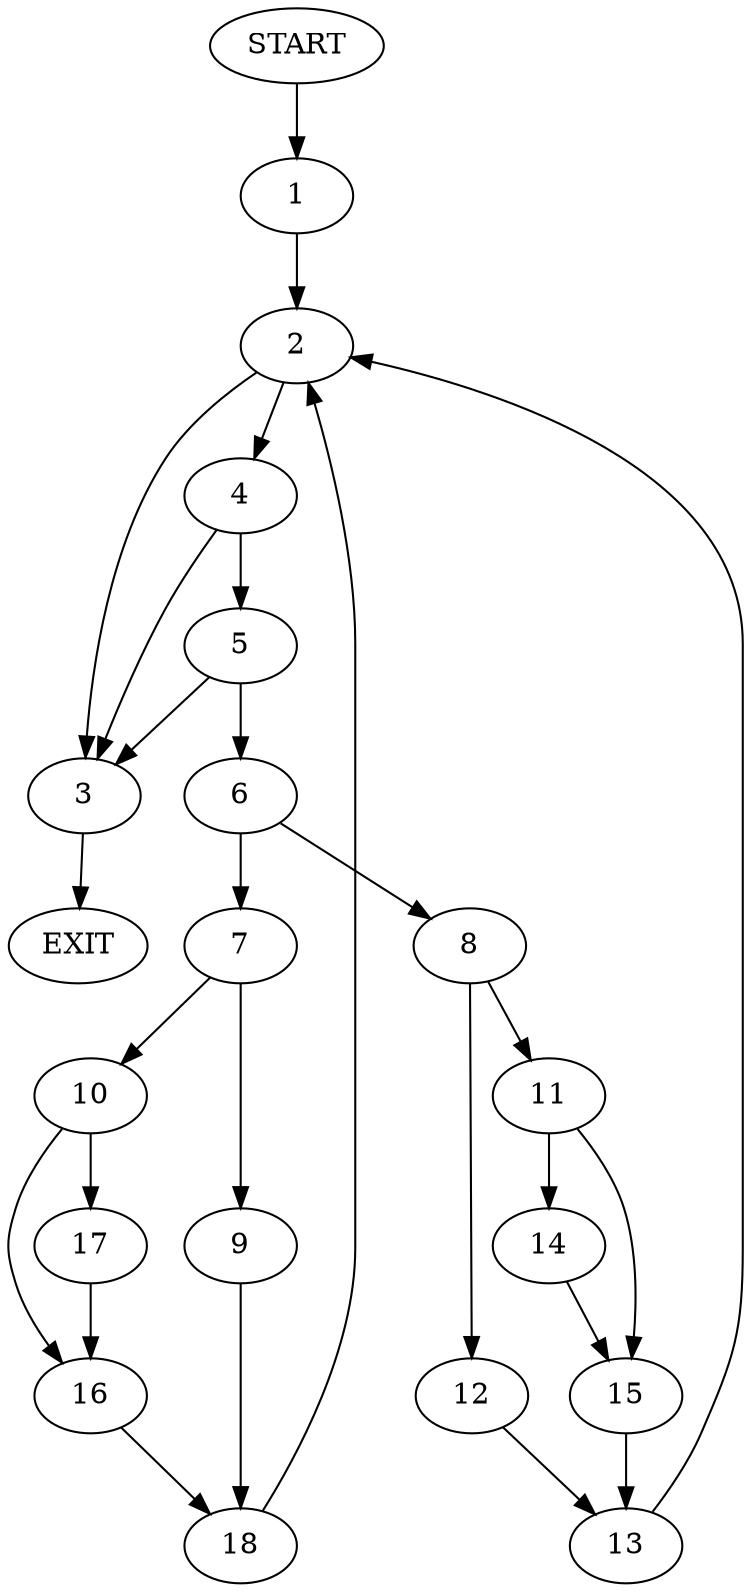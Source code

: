 digraph {
0 [label="START"]
19 [label="EXIT"]
0 -> 1
1 -> 2
2 -> 3
2 -> 4
3 -> 19
4 -> 5
4 -> 3
5 -> 3
5 -> 6
6 -> 7
6 -> 8
7 -> 9
7 -> 10
8 -> 11
8 -> 12
12 -> 13
11 -> 14
11 -> 15
13 -> 2
14 -> 15
15 -> 13
10 -> 16
10 -> 17
9 -> 18
18 -> 2
16 -> 18
17 -> 16
}
